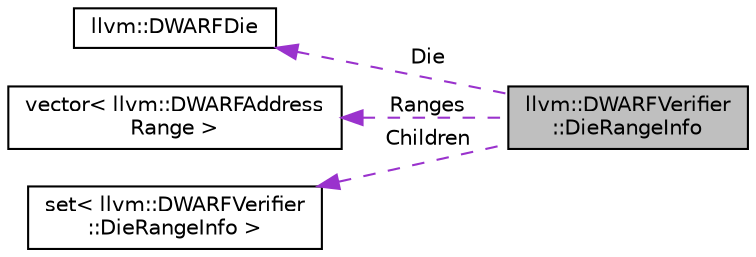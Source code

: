 digraph "llvm::DWARFVerifier::DieRangeInfo"
{
 // LATEX_PDF_SIZE
  bgcolor="transparent";
  edge [fontname="Helvetica",fontsize="10",labelfontname="Helvetica",labelfontsize="10"];
  node [fontname="Helvetica",fontsize="10",shape="box"];
  rankdir="LR";
  Node1 [label="llvm::DWARFVerifier\l::DieRangeInfo",height=0.2,width=0.4,color="black", fillcolor="grey75", style="filled", fontcolor="black",tooltip="A class that keeps the address range information for a single DIE."];
  Node2 -> Node1 [dir="back",color="darkorchid3",fontsize="10",style="dashed",label=" Die" ,fontname="Helvetica"];
  Node2 [label="llvm::DWARFDie",height=0.2,width=0.4,color="black",URL="$classllvm_1_1DWARFDie.html",tooltip="Utility class that carries the DWARF compile/type unit and the debug info entry in an object."];
  Node3 -> Node1 [dir="back",color="darkorchid3",fontsize="10",style="dashed",label=" Ranges" ,fontname="Helvetica"];
  Node3 [label="vector\< llvm::DWARFAddress\lRange \>",height=0.2,width=0.4,color="black",tooltip=" "];
  Node4 -> Node1 [dir="back",color="darkorchid3",fontsize="10",style="dashed",label=" Children" ,fontname="Helvetica"];
  Node4 [label="set\< llvm::DWARFVerifier\l::DieRangeInfo \>",height=0.2,width=0.4,color="black",tooltip=" "];
}
